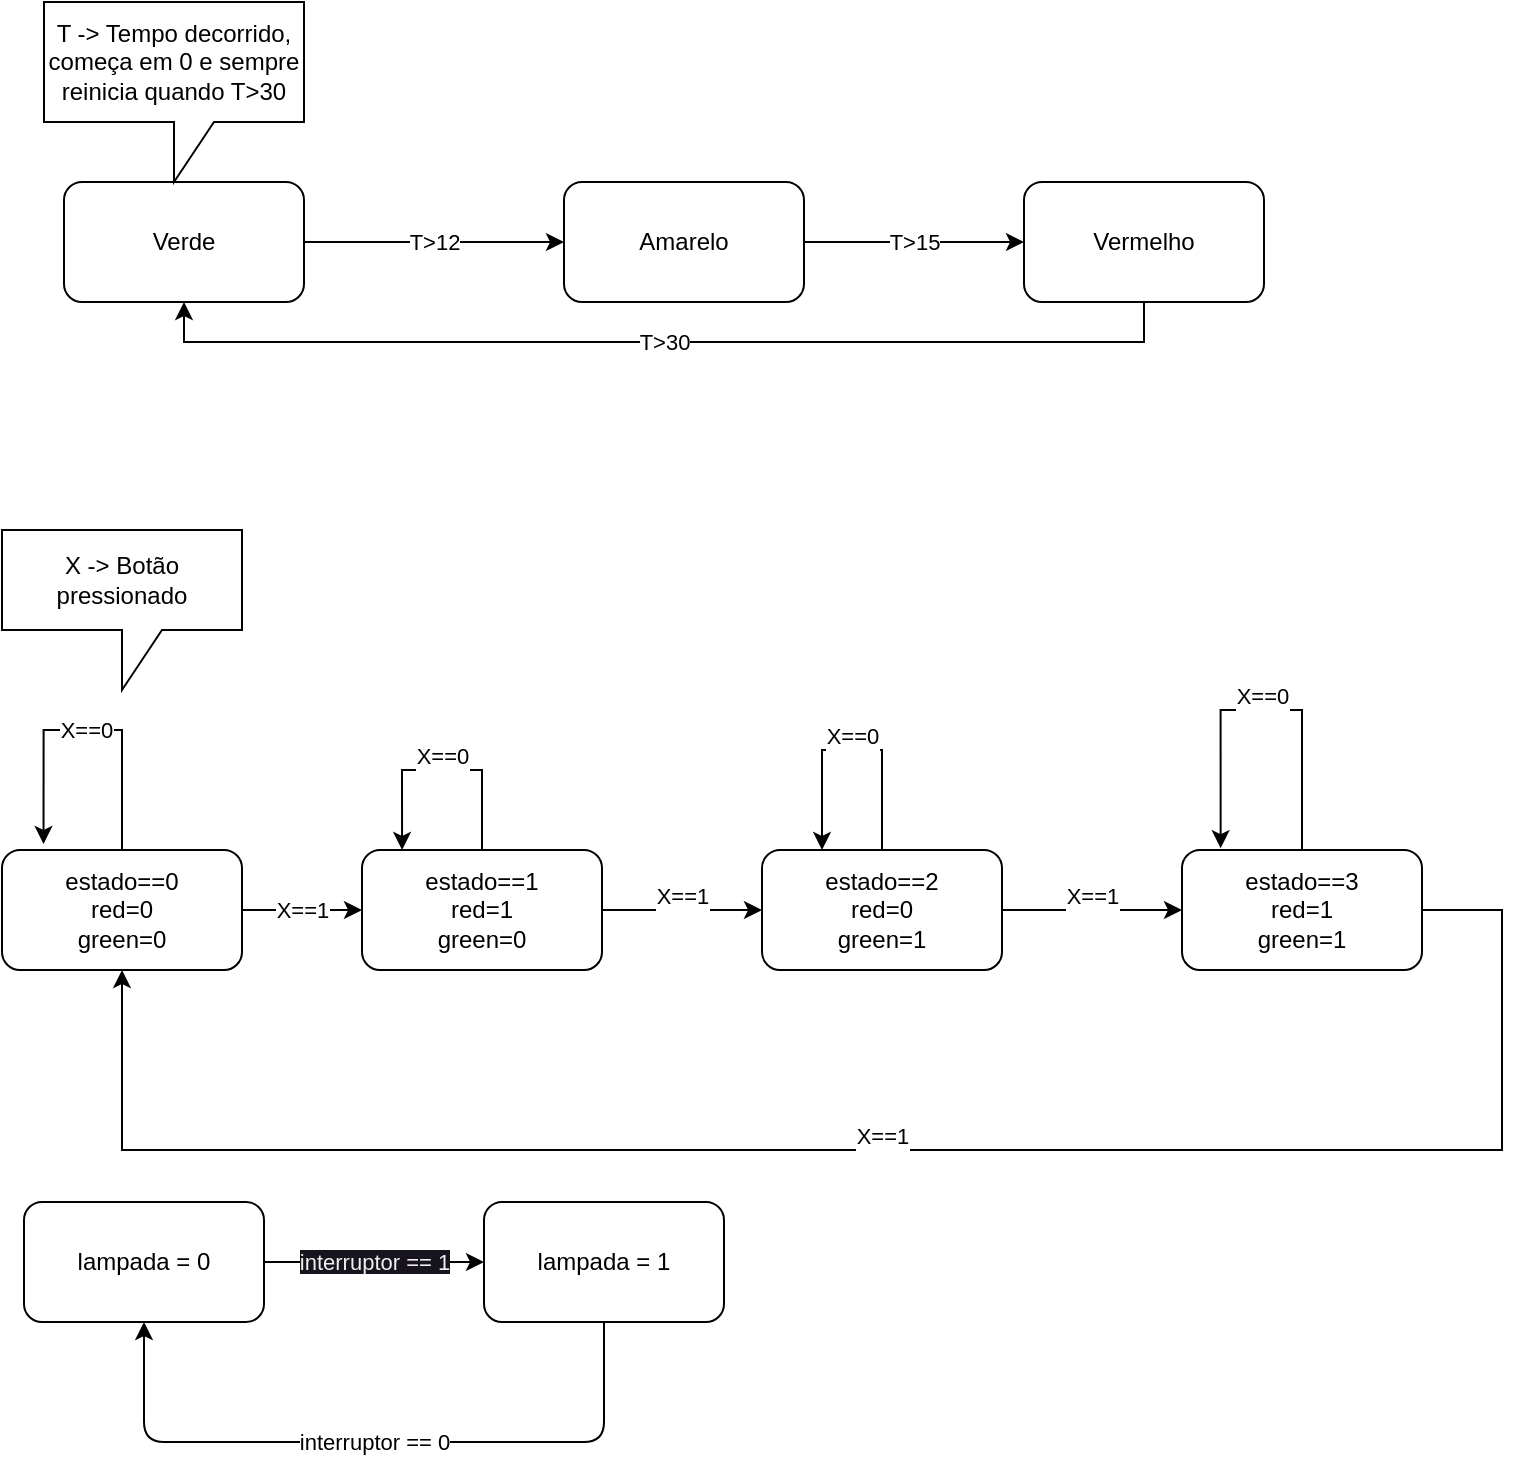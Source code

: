<mxfile>
    <diagram name="Página-1" id="cKS2fOgHZUo5SuSHVxI2">
        <mxGraphModel dx="1620" dy="1136" grid="1" gridSize="10" guides="1" tooltips="1" connect="1" arrows="1" fold="1" page="1" pageScale="1" pageWidth="827" pageHeight="1169" math="0" shadow="0">
            <root>
                <mxCell id="0"/>
                <mxCell id="1" parent="0"/>
                <mxCell id="XkXwhX5kPxJLVHvHmC2q-6" value="X==1" style="edgeStyle=orthogonalEdgeStyle;rounded=0;orthogonalLoop=1;jettySize=auto;html=1;" parent="1" source="XkXwhX5kPxJLVHvHmC2q-1" target="XkXwhX5kPxJLVHvHmC2q-4" edge="1">
                    <mxGeometry relative="1" as="geometry"/>
                </mxCell>
                <mxCell id="XkXwhX5kPxJLVHvHmC2q-10" value="X==0" style="edgeStyle=orthogonalEdgeStyle;rounded=0;orthogonalLoop=1;jettySize=auto;html=1;entryX=0.173;entryY=-0.05;entryDx=0;entryDy=0;entryPerimeter=0;" parent="1" source="XkXwhX5kPxJLVHvHmC2q-1" target="XkXwhX5kPxJLVHvHmC2q-1" edge="1">
                    <mxGeometry relative="1" as="geometry">
                        <mxPoint x="59" y="394" as="targetPoint"/>
                        <Array as="points">
                            <mxPoint x="99" y="374"/>
                            <mxPoint x="60" y="374"/>
                        </Array>
                    </mxGeometry>
                </mxCell>
                <mxCell id="XkXwhX5kPxJLVHvHmC2q-1" value="estado==0&lt;br&gt;red=0&lt;br&gt;green=0" style="rounded=1;whiteSpace=wrap;html=1;" parent="1" vertex="1">
                    <mxGeometry x="39" y="434" width="120" height="60" as="geometry"/>
                </mxCell>
                <mxCell id="XkXwhX5kPxJLVHvHmC2q-9" value="&#10;&lt;span style=&quot;color: rgb(0, 0, 0); font-family: Helvetica; font-size: 11px; font-style: normal; font-variant-ligatures: normal; font-variant-caps: normal; font-weight: 400; letter-spacing: normal; orphans: 2; text-align: center; text-indent: 0px; text-transform: none; widows: 2; word-spacing: 0px; -webkit-text-stroke-width: 0px; background-color: rgb(255, 255, 255); text-decoration-thickness: initial; text-decoration-style: initial; text-decoration-color: initial; float: none; display: inline !important;&quot;&gt;X==1&lt;/span&gt;&#10;&#10;" style="edgeStyle=orthogonalEdgeStyle;rounded=0;orthogonalLoop=1;jettySize=auto;html=1;" parent="1" source="XkXwhX5kPxJLVHvHmC2q-2" target="XkXwhX5kPxJLVHvHmC2q-1" edge="1">
                    <mxGeometry relative="1" as="geometry">
                        <mxPoint x="99" y="554" as="targetPoint"/>
                        <Array as="points">
                            <mxPoint x="789" y="464"/>
                            <mxPoint x="789" y="584"/>
                            <mxPoint x="99" y="584"/>
                        </Array>
                    </mxGeometry>
                </mxCell>
                <mxCell id="XkXwhX5kPxJLVHvHmC2q-15" value="&#10;&lt;span style=&quot;color: rgb(0, 0, 0); font-family: Helvetica; font-size: 11px; font-style: normal; font-variant-ligatures: normal; font-variant-caps: normal; font-weight: 400; letter-spacing: normal; orphans: 2; text-align: center; text-indent: 0px; text-transform: none; widows: 2; word-spacing: 0px; -webkit-text-stroke-width: 0px; background-color: rgb(255, 255, 255); text-decoration-thickness: initial; text-decoration-style: initial; text-decoration-color: initial; float: none; display: inline !important;&quot;&gt;X==0&lt;/span&gt;&#10;&#10;" style="edgeStyle=orthogonalEdgeStyle;rounded=0;orthogonalLoop=1;jettySize=auto;html=1;entryX=0.161;entryY=-0.015;entryDx=0;entryDy=0;entryPerimeter=0;" parent="1" source="XkXwhX5kPxJLVHvHmC2q-2" target="XkXwhX5kPxJLVHvHmC2q-2" edge="1">
                    <mxGeometry relative="1" as="geometry">
                        <mxPoint x="649" y="424" as="targetPoint"/>
                        <Array as="points">
                            <mxPoint x="689" y="364"/>
                            <mxPoint x="648" y="364"/>
                        </Array>
                    </mxGeometry>
                </mxCell>
                <mxCell id="XkXwhX5kPxJLVHvHmC2q-2" value="estado==3&lt;br&gt;red=1&lt;br style=&quot;border-color: var(--border-color);&quot;&gt;green=1" style="rounded=1;whiteSpace=wrap;html=1;" parent="1" vertex="1">
                    <mxGeometry x="629" y="434" width="120" height="60" as="geometry"/>
                </mxCell>
                <mxCell id="XkXwhX5kPxJLVHvHmC2q-8" value="&#10;&lt;span style=&quot;color: rgb(0, 0, 0); font-family: Helvetica; font-size: 11px; font-style: normal; font-variant-ligatures: normal; font-variant-caps: normal; font-weight: 400; letter-spacing: normal; orphans: 2; text-align: center; text-indent: 0px; text-transform: none; widows: 2; word-spacing: 0px; -webkit-text-stroke-width: 0px; background-color: rgb(255, 255, 255); text-decoration-thickness: initial; text-decoration-style: initial; text-decoration-color: initial; float: none; display: inline !important;&quot;&gt;X==1&lt;/span&gt;&#10;&#10;" style="edgeStyle=orthogonalEdgeStyle;rounded=0;orthogonalLoop=1;jettySize=auto;html=1;entryX=0;entryY=0.5;entryDx=0;entryDy=0;" parent="1" source="XkXwhX5kPxJLVHvHmC2q-3" target="XkXwhX5kPxJLVHvHmC2q-2" edge="1">
                    <mxGeometry relative="1" as="geometry"/>
                </mxCell>
                <mxCell id="XkXwhX5kPxJLVHvHmC2q-14" value="&#10;&lt;span style=&quot;color: rgb(0, 0, 0); font-family: Helvetica; font-size: 11px; font-style: normal; font-variant-ligatures: normal; font-variant-caps: normal; font-weight: 400; letter-spacing: normal; orphans: 2; text-align: center; text-indent: 0px; text-transform: none; widows: 2; word-spacing: 0px; -webkit-text-stroke-width: 0px; background-color: rgb(255, 255, 255); text-decoration-thickness: initial; text-decoration-style: initial; text-decoration-color: initial; float: none; display: inline !important;&quot;&gt;X==0&lt;/span&gt;&#10;&#10;" style="edgeStyle=orthogonalEdgeStyle;rounded=0;orthogonalLoop=1;jettySize=auto;html=1;entryX=0.25;entryY=0;entryDx=0;entryDy=0;" parent="1" source="XkXwhX5kPxJLVHvHmC2q-3" target="XkXwhX5kPxJLVHvHmC2q-3" edge="1">
                    <mxGeometry relative="1" as="geometry">
                        <mxPoint x="449" y="424" as="targetPoint"/>
                        <Array as="points">
                            <mxPoint x="479" y="384"/>
                            <mxPoint x="449" y="384"/>
                        </Array>
                    </mxGeometry>
                </mxCell>
                <mxCell id="XkXwhX5kPxJLVHvHmC2q-3" value="estado==2&lt;br&gt;red=0&lt;br style=&quot;border-color: var(--border-color);&quot;&gt;green=1" style="rounded=1;whiteSpace=wrap;html=1;" parent="1" vertex="1">
                    <mxGeometry x="419" y="434" width="120" height="60" as="geometry"/>
                </mxCell>
                <mxCell id="XkXwhX5kPxJLVHvHmC2q-7" value="&#10;&lt;span style=&quot;color: rgb(0, 0, 0); font-family: Helvetica; font-size: 11px; font-style: normal; font-variant-ligatures: normal; font-variant-caps: normal; font-weight: 400; letter-spacing: normal; orphans: 2; text-align: center; text-indent: 0px; text-transform: none; widows: 2; word-spacing: 0px; -webkit-text-stroke-width: 0px; background-color: rgb(255, 255, 255); text-decoration-thickness: initial; text-decoration-style: initial; text-decoration-color: initial; float: none; display: inline !important;&quot;&gt;X==1&lt;/span&gt;&#10;&#10;" style="edgeStyle=orthogonalEdgeStyle;rounded=0;orthogonalLoop=1;jettySize=auto;html=1;" parent="1" source="XkXwhX5kPxJLVHvHmC2q-4" target="XkXwhX5kPxJLVHvHmC2q-3" edge="1">
                    <mxGeometry relative="1" as="geometry"/>
                </mxCell>
                <mxCell id="XkXwhX5kPxJLVHvHmC2q-13" value="&#10;&lt;span style=&quot;color: rgb(0, 0, 0); font-family: Helvetica; font-size: 11px; font-style: normal; font-variant-ligatures: normal; font-variant-caps: normal; font-weight: 400; letter-spacing: normal; orphans: 2; text-align: center; text-indent: 0px; text-transform: none; widows: 2; word-spacing: 0px; -webkit-text-stroke-width: 0px; background-color: rgb(255, 255, 255); text-decoration-thickness: initial; text-decoration-style: initial; text-decoration-color: initial; float: none; display: inline !important;&quot;&gt;X==0&lt;/span&gt;&#10;&#10;" style="edgeStyle=orthogonalEdgeStyle;rounded=0;orthogonalLoop=1;jettySize=auto;html=1;entryX=0.167;entryY=0;entryDx=0;entryDy=0;entryPerimeter=0;" parent="1" source="XkXwhX5kPxJLVHvHmC2q-4" target="XkXwhX5kPxJLVHvHmC2q-4" edge="1">
                    <mxGeometry relative="1" as="geometry">
                        <mxPoint x="239" y="424" as="targetPoint"/>
                        <Array as="points">
                            <mxPoint x="279" y="394"/>
                            <mxPoint x="239" y="394"/>
                        </Array>
                    </mxGeometry>
                </mxCell>
                <mxCell id="XkXwhX5kPxJLVHvHmC2q-4" value="estado==1&lt;br&gt;red=1&lt;br style=&quot;border-color: var(--border-color);&quot;&gt;green=0" style="rounded=1;whiteSpace=wrap;html=1;" parent="1" vertex="1">
                    <mxGeometry x="219" y="434" width="120" height="60" as="geometry"/>
                </mxCell>
                <mxCell id="XkXwhX5kPxJLVHvHmC2q-16" value="X -&amp;gt; Botão pressionado" style="shape=callout;whiteSpace=wrap;html=1;perimeter=calloutPerimeter;" parent="1" vertex="1">
                    <mxGeometry x="39" y="274" width="120" height="80" as="geometry"/>
                </mxCell>
                <mxCell id="XkXwhX5kPxJLVHvHmC2q-21" value="T&amp;gt;12" style="edgeStyle=orthogonalEdgeStyle;rounded=0;orthogonalLoop=1;jettySize=auto;html=1;entryX=0;entryY=0.5;entryDx=0;entryDy=0;" parent="1" source="XkXwhX5kPxJLVHvHmC2q-17" target="XkXwhX5kPxJLVHvHmC2q-19" edge="1">
                    <mxGeometry relative="1" as="geometry"/>
                </mxCell>
                <mxCell id="XkXwhX5kPxJLVHvHmC2q-17" value="Verde" style="rounded=1;whiteSpace=wrap;html=1;" parent="1" vertex="1">
                    <mxGeometry x="70" y="100" width="120" height="60" as="geometry"/>
                </mxCell>
                <mxCell id="XkXwhX5kPxJLVHvHmC2q-20" value="T&amp;gt;30" style="edgeStyle=orthogonalEdgeStyle;rounded=0;orthogonalLoop=1;jettySize=auto;html=1;entryX=0.5;entryY=1;entryDx=0;entryDy=0;" parent="1" source="XkXwhX5kPxJLVHvHmC2q-18" target="XkXwhX5kPxJLVHvHmC2q-17" edge="1">
                    <mxGeometry relative="1" as="geometry">
                        <Array as="points">
                            <mxPoint x="610" y="180"/>
                            <mxPoint x="130" y="180"/>
                        </Array>
                    </mxGeometry>
                </mxCell>
                <mxCell id="XkXwhX5kPxJLVHvHmC2q-18" value="Vermelho" style="rounded=1;whiteSpace=wrap;html=1;" parent="1" vertex="1">
                    <mxGeometry x="550" y="100" width="120" height="60" as="geometry"/>
                </mxCell>
                <mxCell id="XkXwhX5kPxJLVHvHmC2q-22" value="T&amp;gt;15" style="edgeStyle=orthogonalEdgeStyle;rounded=0;orthogonalLoop=1;jettySize=auto;html=1;" parent="1" source="XkXwhX5kPxJLVHvHmC2q-19" target="XkXwhX5kPxJLVHvHmC2q-18" edge="1">
                    <mxGeometry relative="1" as="geometry"/>
                </mxCell>
                <mxCell id="XkXwhX5kPxJLVHvHmC2q-19" value="Amarelo" style="rounded=1;whiteSpace=wrap;html=1;" parent="1" vertex="1">
                    <mxGeometry x="320" y="100" width="120" height="60" as="geometry"/>
                </mxCell>
                <mxCell id="XkXwhX5kPxJLVHvHmC2q-23" value="T -&amp;gt; Tempo decorrido, começa em 0 e sempre reinicia quando T&amp;gt;30" style="shape=callout;whiteSpace=wrap;html=1;perimeter=calloutPerimeter;" parent="1" vertex="1">
                    <mxGeometry x="60" y="10" width="130" height="90" as="geometry"/>
                </mxCell>
                <mxCell id="3" value="&lt;span style=&quot;color: rgb(240, 240, 240); font-family: Helvetica; font-size: 11px; font-style: normal; font-variant-ligatures: normal; font-variant-caps: normal; font-weight: 400; letter-spacing: normal; orphans: 2; text-align: center; text-indent: 0px; text-transform: none; widows: 2; word-spacing: 0px; -webkit-text-stroke-width: 0px; background-color: rgb(24, 20, 29); text-decoration-thickness: initial; text-decoration-style: initial; text-decoration-color: initial; float: none; display: inline !important;&quot;&gt;interruptor == 1&lt;/span&gt;" style="edgeStyle=none;html=1;" edge="1" parent="1">
                    <mxGeometry relative="1" as="geometry">
                        <mxPoint x="170" y="640" as="sourcePoint"/>
                        <mxPoint x="280" y="640" as="targetPoint"/>
                    </mxGeometry>
                </mxCell>
                <mxCell id="XkXwhX5kPxJLVHvHmC2q-24" value="lampada = 0" style="rounded=1;whiteSpace=wrap;html=1;" parent="1" vertex="1">
                    <mxGeometry x="50" y="610" width="120" height="60" as="geometry"/>
                </mxCell>
                <mxCell id="4" value="interruptor == 0" style="edgeStyle=none;html=1;" edge="1" parent="1" source="2" target="XkXwhX5kPxJLVHvHmC2q-24">
                    <mxGeometry relative="1" as="geometry">
                        <mxPoint x="240" y="730" as="targetPoint"/>
                        <Array as="points">
                            <mxPoint x="340" y="730"/>
                            <mxPoint x="110" y="730"/>
                        </Array>
                    </mxGeometry>
                </mxCell>
                <mxCell id="2" value="lampada = 1" style="rounded=1;whiteSpace=wrap;html=1;" vertex="1" parent="1">
                    <mxGeometry x="280" y="610" width="120" height="60" as="geometry"/>
                </mxCell>
            </root>
        </mxGraphModel>
    </diagram>
</mxfile>